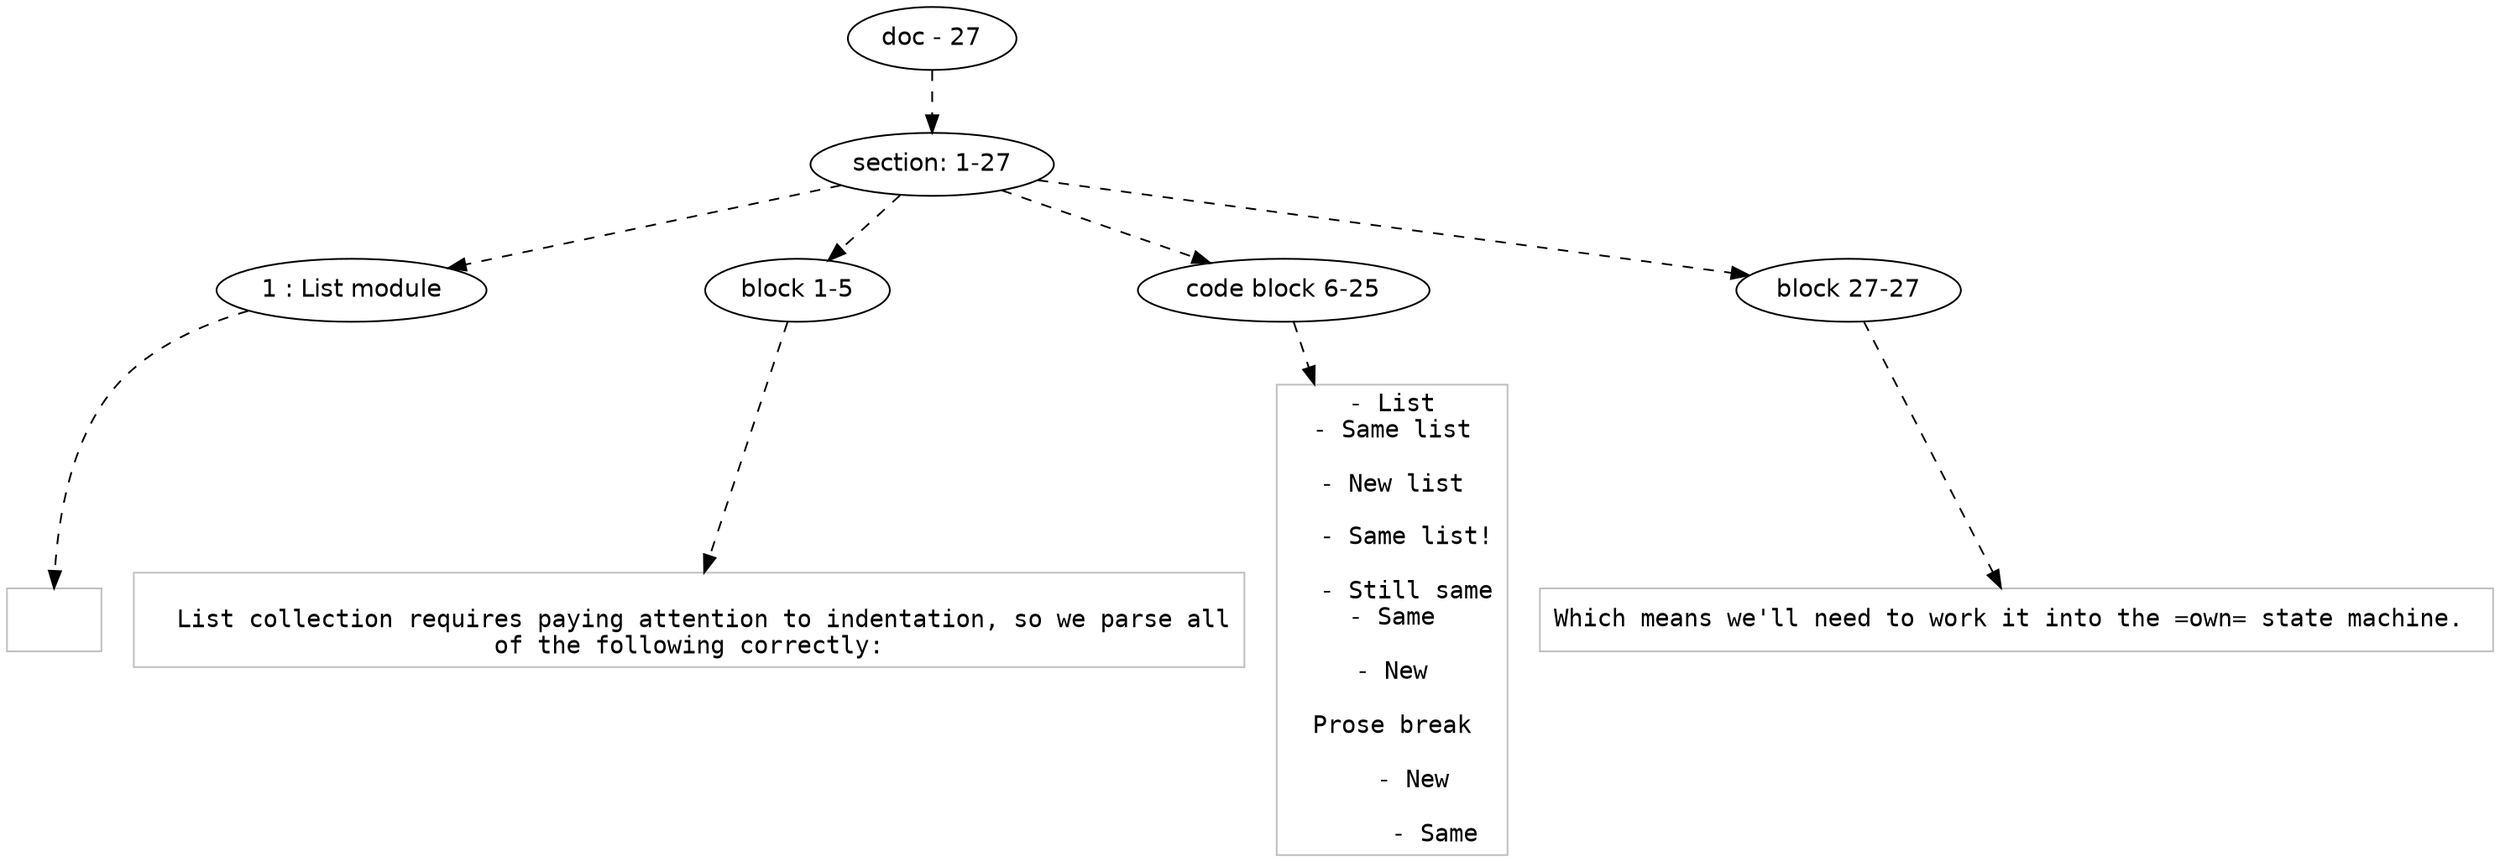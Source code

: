 digraph hierarchy {

node [fontname=Helvetica]
edge [style=dashed]

doc_0 [label="doc - 27"]


doc_0 -> { section_1}
{rank=same; section_1}

section_1 [label="section: 1-27"]


section_1 -> { header_2 block_3 codeblock_4 block_5}
{rank=same; header_2 block_3 codeblock_4 block_5}

header_2 [label="1 : List module"]

block_3 [label="block 1-5"]

codeblock_4 [label="code block 6-25"]

block_5 [label="block 27-27"]


header_2 -> leaf_6
leaf_6  [color=Gray,shape=rectangle,fontname=Inconsolata,label=""]
block_3 -> leaf_7
leaf_7  [color=Gray,shape=rectangle,fontname=Inconsolata,label="
  List collection requires paying attention to indentation, so we parse all
of the following correctly:
"]
codeblock_4 -> leaf_8
leaf_8  [color=Gray,shape=rectangle,fontname=Inconsolata,label="- List
- Same list

- New list
  
  - Same list!

  - Still same
- Same

- New

Prose break

   - New

      - Same
"]
block_5 -> leaf_9
leaf_9  [color=Gray,shape=rectangle,fontname=Inconsolata,label="Which means we'll need to work it into the =own= state machine. "]

}
